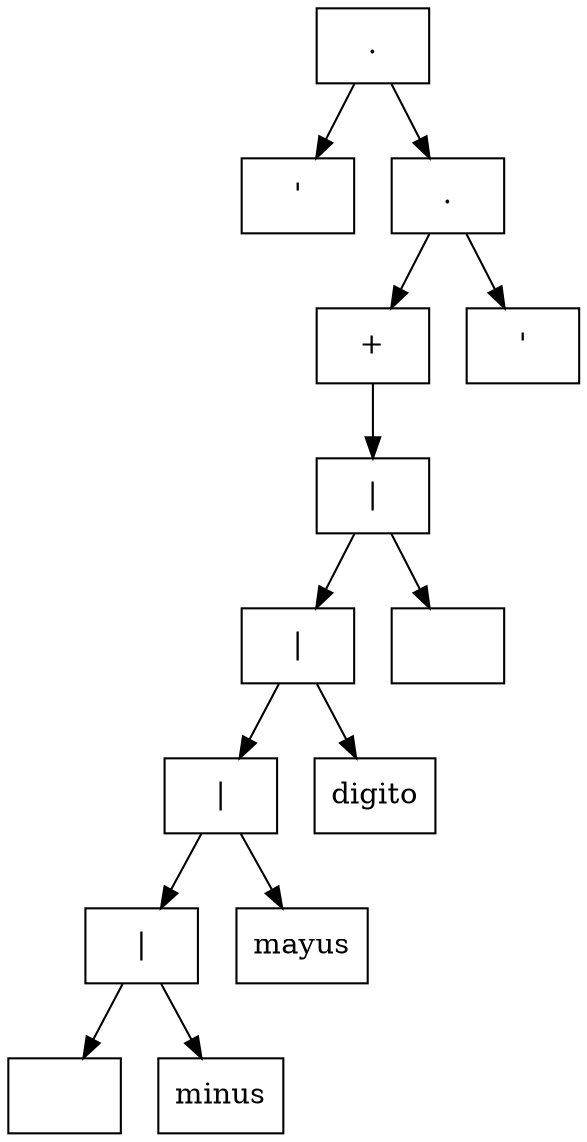 digraph G{
rankdir=UD
node[shape=box]
concentrate=true
nodo13 [ label ="."];
nodo0[label="\'"];
nodo13->nodo0;
nodo12 [ label ="."];
nodo10 [ label ="+"];
nodo9 [ label ="|"];
nodo7 [ label ="|"];
nodo5 [ label ="|"];
nodo3 [ label ="|"];
nodo1[label="\n"];
nodo3->nodo1;
nodo2[label="minus"];
nodo3->nodo2;
nodo5->nodo3;
nodo4[label="mayus"];
nodo5->nodo4;
nodo7->nodo5;
nodo6[label="digito"];
nodo7->nodo6;
nodo9->nodo7;
nodo8[label=" "];
nodo9->nodo8;
nodo10->nodo9;
nodo12->nodo10;
nodo11[label="\'"];
nodo12->nodo11;
nodo13->nodo12;

}
